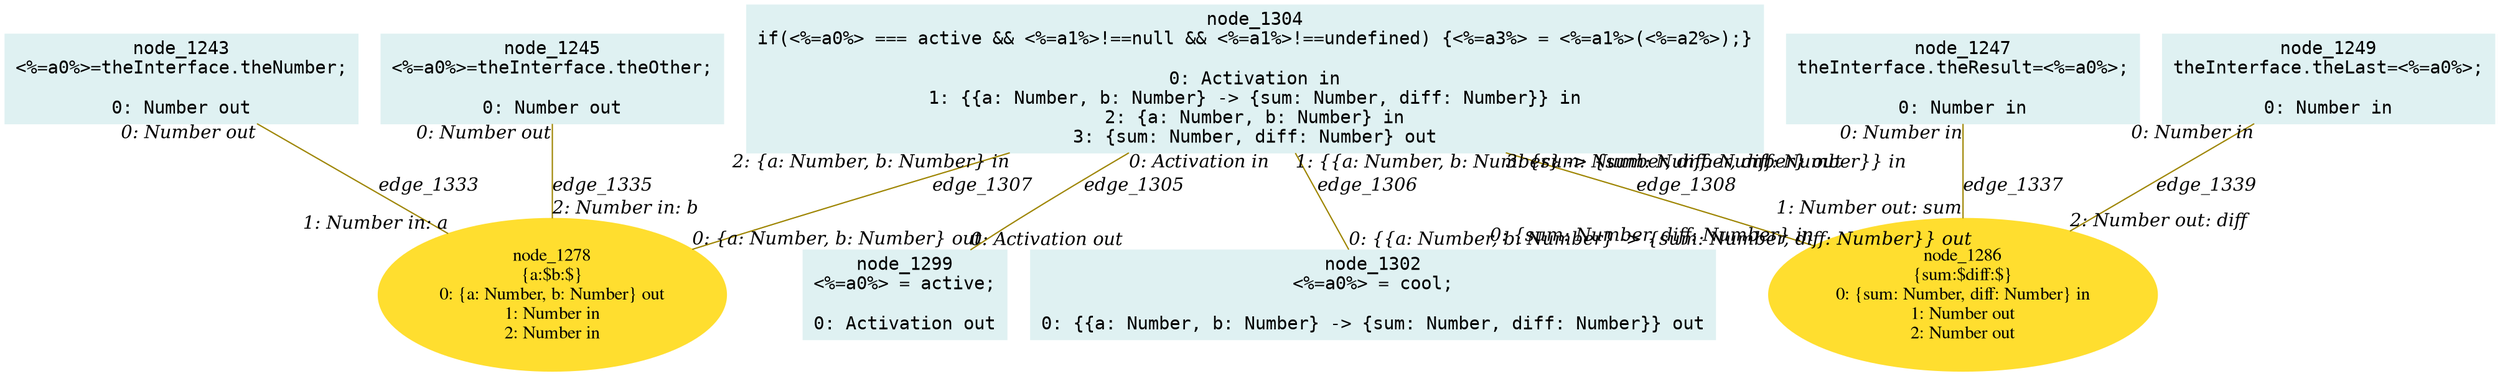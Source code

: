 digraph g{node_1243 [shape="box", style="filled", color="#dff1f2", fontname="Courier", label="node_1243
<%=a0%>=theInterface.theNumber;

0: Number out" ]
node_1245 [shape="box", style="filled", color="#dff1f2", fontname="Courier", label="node_1245
<%=a0%>=theInterface.theOther;

0: Number out" ]
node_1247 [shape="box", style="filled", color="#dff1f2", fontname="Courier", label="node_1247
theInterface.theResult=<%=a0%>;

0: Number in" ]
node_1249 [shape="box", style="filled", color="#dff1f2", fontname="Courier", label="node_1249
theInterface.theLast=<%=a0%>;

0: Number in" ]
node_1278 [shape="ellipse", style="filled", color="#ffde2f", fontname="Times", label="node_1278
{a:$b:$}
0: {a: Number, b: Number} out
1: Number in
2: Number in" ]
node_1286 [shape="ellipse", style="filled", color="#ffde2f", fontname="Times", label="node_1286
{sum:$diff:$}
0: {sum: Number, diff: Number} in
1: Number out
2: Number out" ]
node_1299 [shape="box", style="filled", color="#dff1f2", fontname="Courier", label="node_1299
<%=a0%> = active;

0: Activation out" ]
node_1302 [shape="box", style="filled", color="#dff1f2", fontname="Courier", label="node_1302
<%=a0%> = cool;

0: {{a: Number, b: Number} -> {sum: Number, diff: Number}} out" ]
node_1304 [shape="box", style="filled", color="#dff1f2", fontname="Courier", label="node_1304
if(<%=a0%> === active && <%=a1%>!==null && <%=a1%>!==undefined) {<%=a3%> = <%=a1%>(<%=a2%>);}

0: Activation in
1: {{a: Number, b: Number} -> {sum: Number, diff: Number}} in
2: {a: Number, b: Number} in
3: {sum: Number, diff: Number} out" ]
node_1304 -> node_1299 [dir=none, arrowHead=none, fontname="Times-Italic", arrowsize=1, color="#9d8400", label="edge_1305",  headlabel="0: Activation out", taillabel="0: Activation in" ]
node_1304 -> node_1302 [dir=none, arrowHead=none, fontname="Times-Italic", arrowsize=1, color="#9d8400", label="edge_1306",  headlabel="0: {{a: Number, b: Number} -> {sum: Number, diff: Number}} out", taillabel="1: {{a: Number, b: Number} -> {sum: Number, diff: Number}} in" ]
node_1304 -> node_1278 [dir=none, arrowHead=none, fontname="Times-Italic", arrowsize=1, color="#9d8400", label="edge_1307",  headlabel="0: {a: Number, b: Number} out", taillabel="2: {a: Number, b: Number} in" ]
node_1304 -> node_1286 [dir=none, arrowHead=none, fontname="Times-Italic", arrowsize=1, color="#9d8400", label="edge_1308",  headlabel="0: {sum: Number, diff: Number} in", taillabel="3: {sum: Number, diff: Number} out" ]
node_1243 -> node_1278 [dir=none, arrowHead=none, fontname="Times-Italic", arrowsize=1, color="#9d8400", label="edge_1333",  headlabel="1: Number in: a", taillabel="0: Number out" ]
node_1245 -> node_1278 [dir=none, arrowHead=none, fontname="Times-Italic", arrowsize=1, color="#9d8400", label="edge_1335",  headlabel="2: Number in: b", taillabel="0: Number out" ]
node_1247 -> node_1286 [dir=none, arrowHead=none, fontname="Times-Italic", arrowsize=1, color="#9d8400", label="edge_1337",  headlabel="1: Number out: sum", taillabel="0: Number in" ]
node_1249 -> node_1286 [dir=none, arrowHead=none, fontname="Times-Italic", arrowsize=1, color="#9d8400", label="edge_1339",  headlabel="2: Number out: diff", taillabel="0: Number in" ]
}